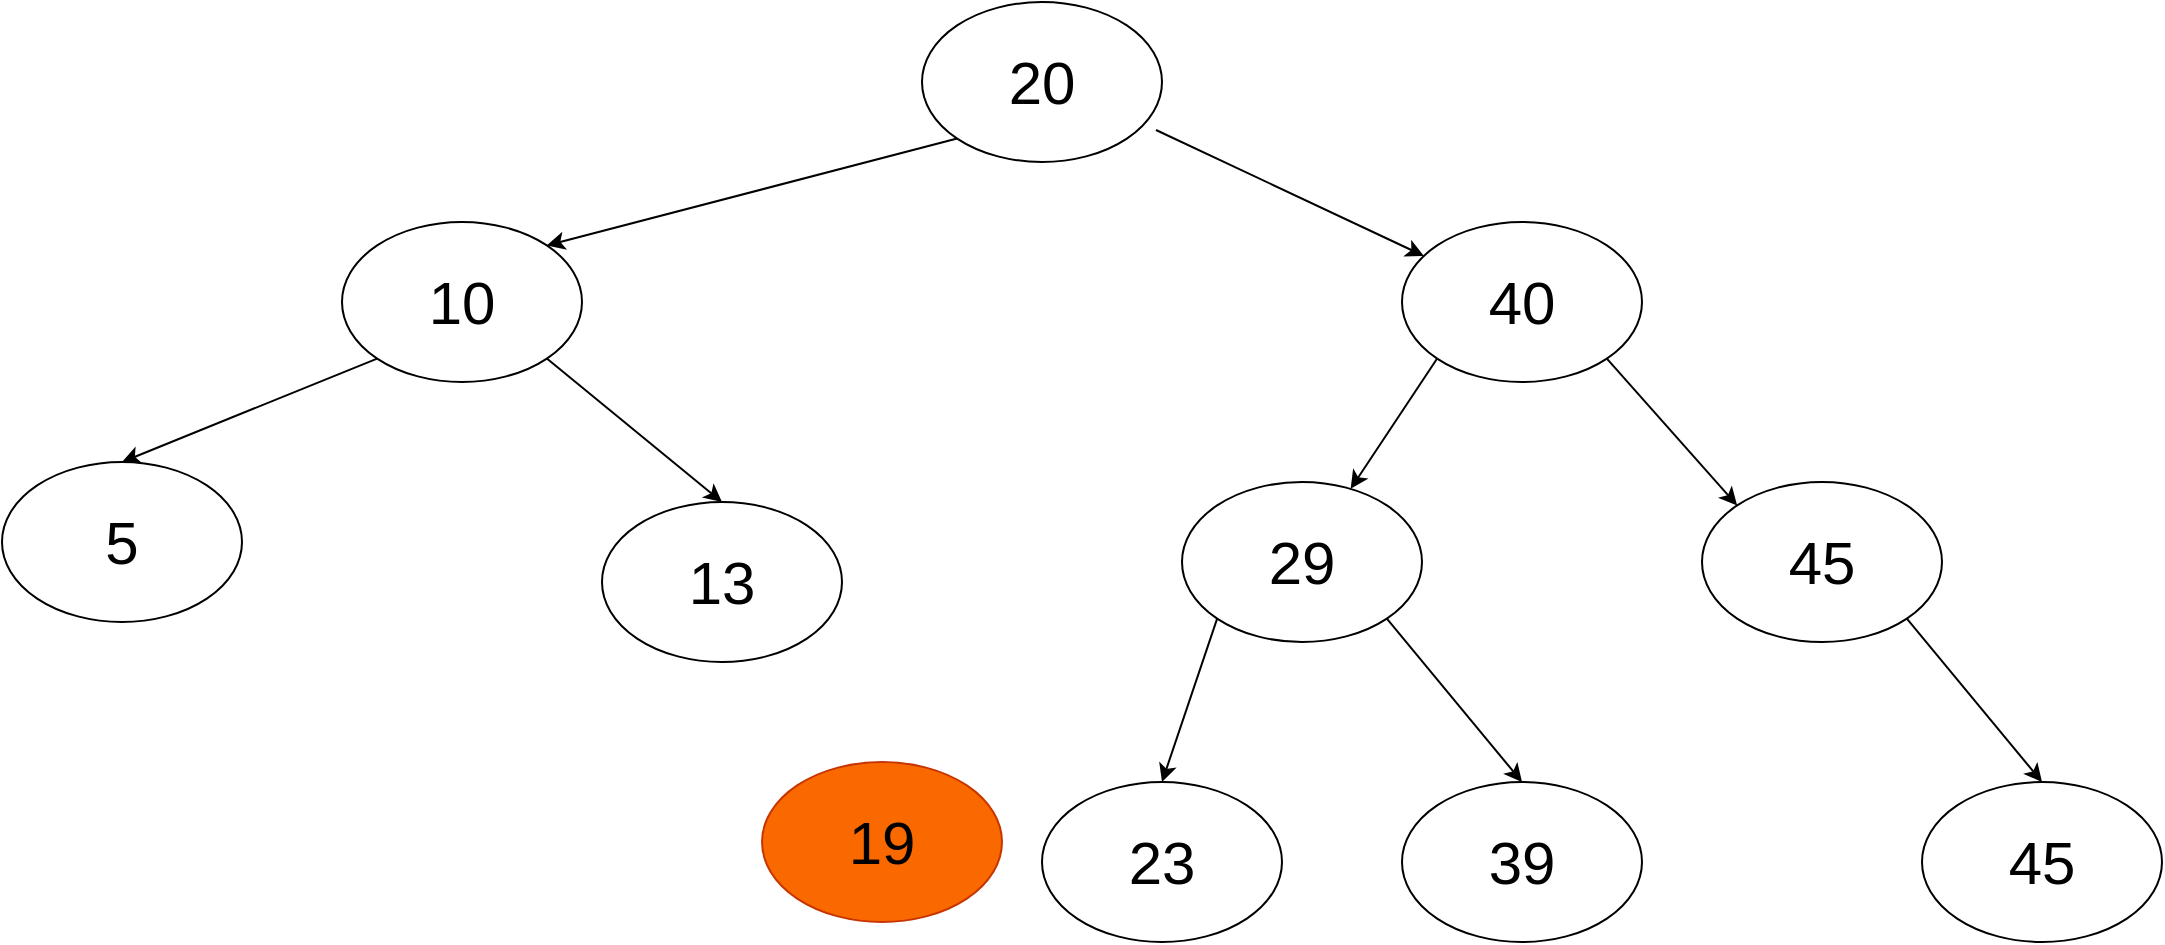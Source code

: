 <mxfile version="15.7.3" type="github">
  <diagram id="WNs4n-IY1nlaHALRPyF3" name="Page-1">
    <mxGraphModel dx="3020" dy="2083" grid="1" gridSize="10" guides="1" tooltips="1" connect="1" arrows="1" fold="1" page="1" pageScale="1" pageWidth="850" pageHeight="1100" math="0" shadow="0">
      <root>
        <mxCell id="0" />
        <mxCell id="1" parent="0" />
        <mxCell id="5_O-Alobg1qK_7MijEC4-1" value="&lt;font style=&quot;font-size: 30px&quot;&gt;20&lt;/font&gt;" style="ellipse;whiteSpace=wrap;html=1;" vertex="1" parent="1">
          <mxGeometry x="320" y="-90" width="120" height="80" as="geometry" />
        </mxCell>
        <mxCell id="5_O-Alobg1qK_7MijEC4-3" value="" style="endArrow=classic;html=1;rounded=0;fontSize=30;exitX=0.975;exitY=0.8;exitDx=0;exitDy=0;exitPerimeter=0;" edge="1" parent="1" source="5_O-Alobg1qK_7MijEC4-1" target="5_O-Alobg1qK_7MijEC4-4">
          <mxGeometry width="50" height="50" relative="1" as="geometry">
            <mxPoint x="480" y="90" as="sourcePoint" />
            <mxPoint x="520" y="150" as="targetPoint" />
          </mxGeometry>
        </mxCell>
        <mxCell id="5_O-Alobg1qK_7MijEC4-4" value="40" style="ellipse;whiteSpace=wrap;html=1;fontSize=30;" vertex="1" parent="1">
          <mxGeometry x="560" y="20" width="120" height="80" as="geometry" />
        </mxCell>
        <mxCell id="5_O-Alobg1qK_7MijEC4-6" value="" style="endArrow=classic;html=1;rounded=0;fontSize=30;exitX=0;exitY=1;exitDx=0;exitDy=0;entryX=1;entryY=0;entryDx=0;entryDy=0;" edge="1" parent="1" source="5_O-Alobg1qK_7MijEC4-1" target="5_O-Alobg1qK_7MijEC4-11">
          <mxGeometry width="50" height="50" relative="1" as="geometry">
            <mxPoint x="400" y="220" as="sourcePoint" />
            <mxPoint x="450" y="170" as="targetPoint" />
            <Array as="points" />
          </mxGeometry>
        </mxCell>
        <mxCell id="5_O-Alobg1qK_7MijEC4-9" value="29" style="ellipse;whiteSpace=wrap;html=1;fontSize=30;" vertex="1" parent="1">
          <mxGeometry x="450" y="150" width="120" height="80" as="geometry" />
        </mxCell>
        <mxCell id="5_O-Alobg1qK_7MijEC4-10" value="" style="endArrow=classic;html=1;rounded=0;fontSize=30;exitX=0;exitY=1;exitDx=0;exitDy=0;" edge="1" parent="1" source="5_O-Alobg1qK_7MijEC4-4" target="5_O-Alobg1qK_7MijEC4-9">
          <mxGeometry width="50" height="50" relative="1" as="geometry">
            <mxPoint x="330" y="200" as="sourcePoint" />
            <mxPoint x="450" y="170" as="targetPoint" />
          </mxGeometry>
        </mxCell>
        <mxCell id="5_O-Alobg1qK_7MijEC4-11" value="10" style="ellipse;whiteSpace=wrap;html=1;fontSize=30;" vertex="1" parent="1">
          <mxGeometry x="30" y="20" width="120" height="80" as="geometry" />
        </mxCell>
        <mxCell id="5_O-Alobg1qK_7MijEC4-13" value="5" style="ellipse;whiteSpace=wrap;html=1;fontSize=30;" vertex="1" parent="1">
          <mxGeometry x="-140" y="140" width="120" height="80" as="geometry" />
        </mxCell>
        <mxCell id="5_O-Alobg1qK_7MijEC4-14" value="" style="endArrow=classic;html=1;rounded=0;fontSize=30;exitX=0;exitY=1;exitDx=0;exitDy=0;entryX=0.5;entryY=0;entryDx=0;entryDy=0;" edge="1" parent="1" source="5_O-Alobg1qK_7MijEC4-11" target="5_O-Alobg1qK_7MijEC4-13">
          <mxGeometry width="50" height="50" relative="1" as="geometry">
            <mxPoint x="400" y="320" as="sourcePoint" />
            <mxPoint x="450" y="270" as="targetPoint" />
          </mxGeometry>
        </mxCell>
        <mxCell id="5_O-Alobg1qK_7MijEC4-16" value="13" style="ellipse;whiteSpace=wrap;html=1;fontSize=30;" vertex="1" parent="1">
          <mxGeometry x="160" y="160" width="120" height="80" as="geometry" />
        </mxCell>
        <mxCell id="5_O-Alobg1qK_7MijEC4-17" value="" style="endArrow=classic;html=1;rounded=0;fontSize=30;exitX=1;exitY=1;exitDx=0;exitDy=0;entryX=0.5;entryY=0;entryDx=0;entryDy=0;" edge="1" parent="1" source="5_O-Alobg1qK_7MijEC4-11" target="5_O-Alobg1qK_7MijEC4-16">
          <mxGeometry width="50" height="50" relative="1" as="geometry">
            <mxPoint x="360" y="350" as="sourcePoint" />
            <mxPoint x="410" y="300" as="targetPoint" />
          </mxGeometry>
        </mxCell>
        <mxCell id="5_O-Alobg1qK_7MijEC4-20" value="45" style="ellipse;whiteSpace=wrap;html=1;fontSize=30;" vertex="1" parent="1">
          <mxGeometry x="710" y="150" width="120" height="80" as="geometry" />
        </mxCell>
        <mxCell id="5_O-Alobg1qK_7MijEC4-22" value="19" style="ellipse;whiteSpace=wrap;html=1;fontSize=30;fillColor=#fa6800;fontColor=#000000;strokeColor=#C73500;" vertex="1" parent="1">
          <mxGeometry x="240" y="290" width="120" height="80" as="geometry" />
        </mxCell>
        <mxCell id="5_O-Alobg1qK_7MijEC4-25" value="23" style="ellipse;whiteSpace=wrap;html=1;fontSize=30;" vertex="1" parent="1">
          <mxGeometry x="380" y="300" width="120" height="80" as="geometry" />
        </mxCell>
        <mxCell id="5_O-Alobg1qK_7MijEC4-27" value="" style="endArrow=classic;html=1;rounded=0;fontSize=30;exitX=0;exitY=1;exitDx=0;exitDy=0;entryX=0.5;entryY=0;entryDx=0;entryDy=0;" edge="1" parent="1" source="5_O-Alobg1qK_7MijEC4-9" target="5_O-Alobg1qK_7MijEC4-25">
          <mxGeometry width="50" height="50" relative="1" as="geometry">
            <mxPoint x="320" y="390" as="sourcePoint" />
            <mxPoint x="430" y="280" as="targetPoint" />
          </mxGeometry>
        </mxCell>
        <mxCell id="5_O-Alobg1qK_7MijEC4-28" value="39" style="ellipse;whiteSpace=wrap;html=1;fontSize=30;" vertex="1" parent="1">
          <mxGeometry x="560" y="300" width="120" height="80" as="geometry" />
        </mxCell>
        <mxCell id="5_O-Alobg1qK_7MijEC4-32" value="45" style="ellipse;whiteSpace=wrap;html=1;fontSize=30;" vertex="1" parent="1">
          <mxGeometry x="820" y="300" width="120" height="80" as="geometry" />
        </mxCell>
        <mxCell id="5_O-Alobg1qK_7MijEC4-33" value="" style="endArrow=classic;html=1;rounded=0;fontSize=30;exitX=1;exitY=1;exitDx=0;exitDy=0;entryX=0.5;entryY=0;entryDx=0;entryDy=0;" edge="1" parent="1" source="5_O-Alobg1qK_7MijEC4-20" target="5_O-Alobg1qK_7MijEC4-32">
          <mxGeometry width="50" height="50" relative="1" as="geometry">
            <mxPoint x="320" y="390" as="sourcePoint" />
            <mxPoint x="370" y="340" as="targetPoint" />
          </mxGeometry>
        </mxCell>
        <mxCell id="5_O-Alobg1qK_7MijEC4-43" value="" style="endArrow=classic;html=1;rounded=0;fontSize=30;entryX=0.5;entryY=0;entryDx=0;entryDy=0;exitX=1;exitY=1;exitDx=0;exitDy=0;" edge="1" parent="1" source="5_O-Alobg1qK_7MijEC4-9" target="5_O-Alobg1qK_7MijEC4-28">
          <mxGeometry width="50" height="50" relative="1" as="geometry">
            <mxPoint x="610" y="530" as="sourcePoint" />
            <mxPoint x="660" y="480" as="targetPoint" />
          </mxGeometry>
        </mxCell>
        <mxCell id="5_O-Alobg1qK_7MijEC4-44" value="" style="endArrow=classic;html=1;rounded=0;fontSize=30;exitX=1;exitY=1;exitDx=0;exitDy=0;entryX=0;entryY=0;entryDx=0;entryDy=0;" edge="1" parent="1" source="5_O-Alobg1qK_7MijEC4-4" target="5_O-Alobg1qK_7MijEC4-20">
          <mxGeometry width="50" height="50" relative="1" as="geometry">
            <mxPoint x="320" y="440" as="sourcePoint" />
            <mxPoint x="370" y="390" as="targetPoint" />
          </mxGeometry>
        </mxCell>
      </root>
    </mxGraphModel>
  </diagram>
</mxfile>
